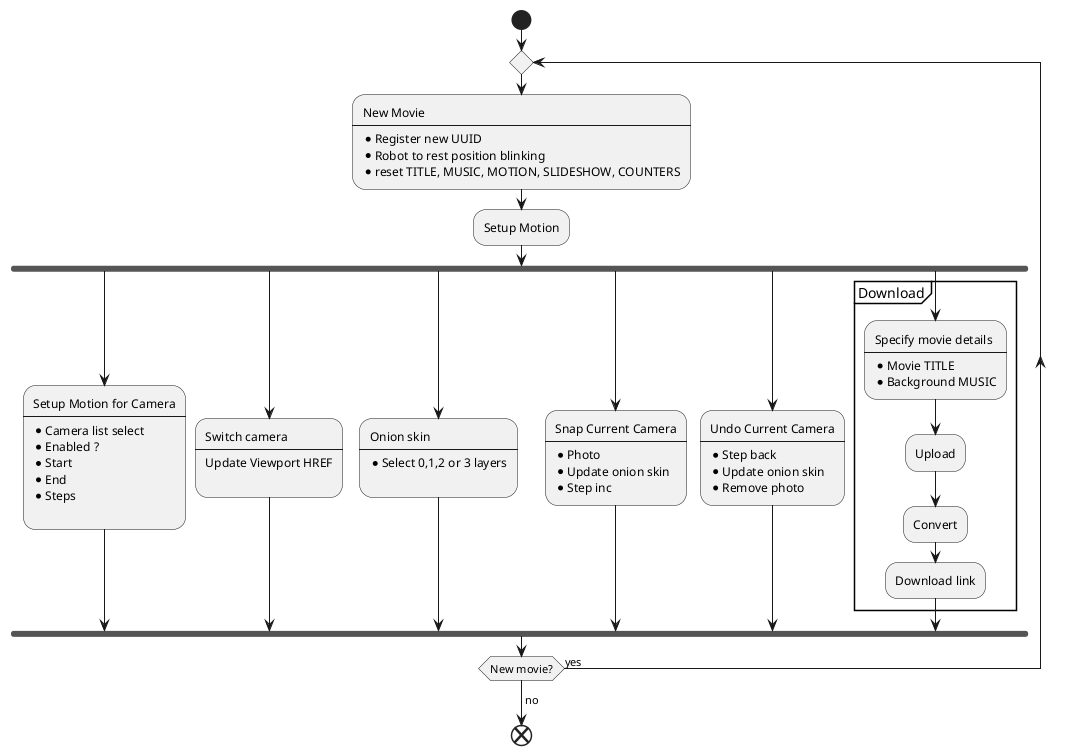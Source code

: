 @startuml
start
repeat
:New Movie
----
* Register new UUID
* Robot to rest position blinking
* reset TITLE, MUSIC, MOTION, SLIDESHOW, COUNTERS;
:Setup Motion;
fork
  :Setup Motion for Camera
  ----
  * Camera list select
  * Enabled ?
  * Start
  * End
  * Steps
  ;
fork again 
  :Switch camera
  ----
  Update Viewport HREF
  ;
fork again
  :Onion skin
  ----
  * Select 0,1,2 or 3 layers
  ;
fork again
  :Snap Current Camera
  ----
  * Photo
  * Update onion skin
  * Step inc;
fork again
  :Undo Current Camera
  ----
  * Step back  
  * Update onion skin
  * Remove photo;
fork again
  partition Download {
  :Specify movie details
  ----
  * Movie TITLE
  * Background MUSIC;
  :Upload;
  :Convert;
  :Download link;
  }
end fork
repeat while (New movie?) is (yes)
-> no;
end
@enduml